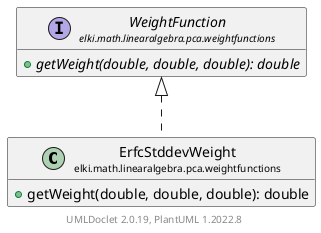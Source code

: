 @startuml
    remove .*\.(Instance|Par|Parameterizer|Factory)$
    set namespaceSeparator none
    hide empty fields
    hide empty methods

    class "<size:14>ErfcStddevWeight\n<size:10>elki.math.linearalgebra.pca.weightfunctions" as elki.math.linearalgebra.pca.weightfunctions.ErfcStddevWeight [[ErfcStddevWeight.html]] {
        +getWeight(double, double, double): double
    }

    interface "<size:14>WeightFunction\n<size:10>elki.math.linearalgebra.pca.weightfunctions" as elki.math.linearalgebra.pca.weightfunctions.WeightFunction [[WeightFunction.html]] {
        {abstract} +getWeight(double, double, double): double
    }

    elki.math.linearalgebra.pca.weightfunctions.WeightFunction <|.. elki.math.linearalgebra.pca.weightfunctions.ErfcStddevWeight

    center footer UMLDoclet 2.0.19, PlantUML 1.2022.8
@enduml
